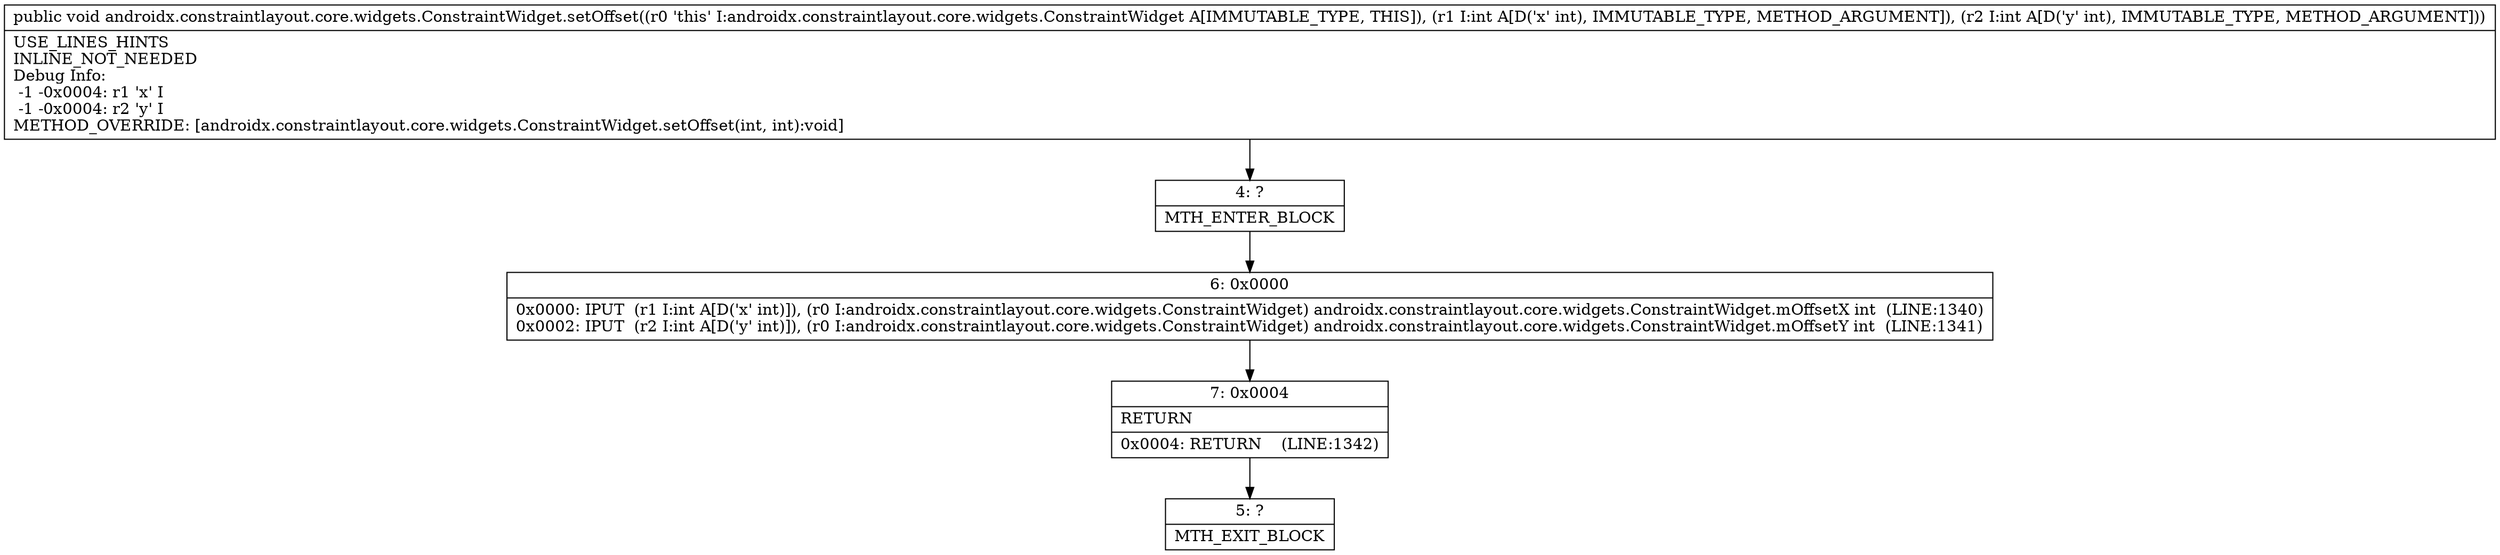 digraph "CFG forandroidx.constraintlayout.core.widgets.ConstraintWidget.setOffset(II)V" {
Node_4 [shape=record,label="{4\:\ ?|MTH_ENTER_BLOCK\l}"];
Node_6 [shape=record,label="{6\:\ 0x0000|0x0000: IPUT  (r1 I:int A[D('x' int)]), (r0 I:androidx.constraintlayout.core.widgets.ConstraintWidget) androidx.constraintlayout.core.widgets.ConstraintWidget.mOffsetX int  (LINE:1340)\l0x0002: IPUT  (r2 I:int A[D('y' int)]), (r0 I:androidx.constraintlayout.core.widgets.ConstraintWidget) androidx.constraintlayout.core.widgets.ConstraintWidget.mOffsetY int  (LINE:1341)\l}"];
Node_7 [shape=record,label="{7\:\ 0x0004|RETURN\l|0x0004: RETURN    (LINE:1342)\l}"];
Node_5 [shape=record,label="{5\:\ ?|MTH_EXIT_BLOCK\l}"];
MethodNode[shape=record,label="{public void androidx.constraintlayout.core.widgets.ConstraintWidget.setOffset((r0 'this' I:androidx.constraintlayout.core.widgets.ConstraintWidget A[IMMUTABLE_TYPE, THIS]), (r1 I:int A[D('x' int), IMMUTABLE_TYPE, METHOD_ARGUMENT]), (r2 I:int A[D('y' int), IMMUTABLE_TYPE, METHOD_ARGUMENT]))  | USE_LINES_HINTS\lINLINE_NOT_NEEDED\lDebug Info:\l  \-1 \-0x0004: r1 'x' I\l  \-1 \-0x0004: r2 'y' I\lMETHOD_OVERRIDE: [androidx.constraintlayout.core.widgets.ConstraintWidget.setOffset(int, int):void]\l}"];
MethodNode -> Node_4;Node_4 -> Node_6;
Node_6 -> Node_7;
Node_7 -> Node_5;
}

